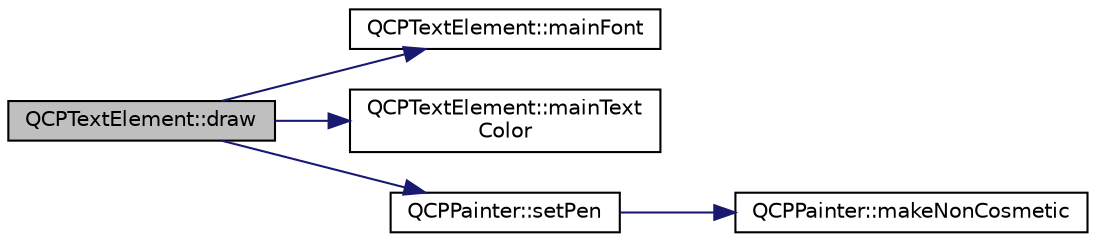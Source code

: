 digraph "QCPTextElement::draw"
{
 // LATEX_PDF_SIZE
  edge [fontname="Helvetica",fontsize="10",labelfontname="Helvetica",labelfontsize="10"];
  node [fontname="Helvetica",fontsize="10",shape=record];
  rankdir="LR";
  Node1 [label="QCPTextElement::draw",height=0.2,width=0.4,color="black", fillcolor="grey75", style="filled", fontcolor="black",tooltip=" "];
  Node1 -> Node2 [color="midnightblue",fontsize="10",style="solid",fontname="Helvetica"];
  Node2 [label="QCPTextElement::mainFont",height=0.2,width=0.4,color="black", fillcolor="white", style="filled",URL="$classQCPTextElement.html#ae236bd398e52939f2de2b70e5e2ba611",tooltip=" "];
  Node1 -> Node3 [color="midnightblue",fontsize="10",style="solid",fontname="Helvetica"];
  Node3 [label="QCPTextElement::mainText\lColor",height=0.2,width=0.4,color="black", fillcolor="white", style="filled",URL="$classQCPTextElement.html#a63510789e31db34362de97d78e9e7866",tooltip=" "];
  Node1 -> Node4 [color="midnightblue",fontsize="10",style="solid",fontname="Helvetica"];
  Node4 [label="QCPPainter::setPen",height=0.2,width=0.4,color="black", fillcolor="white", style="filled",URL="$classQCPPainter.html#af9c7a4cd1791403901f8c5b82a150195",tooltip=" "];
  Node4 -> Node5 [color="midnightblue",fontsize="10",style="solid",fontname="Helvetica"];
  Node5 [label="QCPPainter::makeNonCosmetic",height=0.2,width=0.4,color="black", fillcolor="white", style="filled",URL="$classQCPPainter.html#a7e63fbcf47e35c6f2ecd11b8fef7c7d8",tooltip=" "];
}
